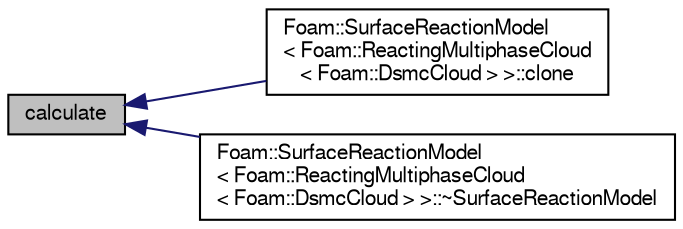 digraph "calculate"
{
  bgcolor="transparent";
  edge [fontname="FreeSans",fontsize="10",labelfontname="FreeSans",labelfontsize="10"];
  node [fontname="FreeSans",fontsize="10",shape=record];
  rankdir="LR";
  Node19 [label="calculate",height=0.2,width=0.4,color="black", fillcolor="grey75", style="filled", fontcolor="black"];
  Node19 -> Node20 [dir="back",color="midnightblue",fontsize="10",style="solid",fontname="FreeSans"];
  Node20 [label="Foam::SurfaceReactionModel\l\< Foam::ReactingMultiphaseCloud\l\< Foam::DsmcCloud \> \>::clone",height=0.2,width=0.4,color="black",URL="$a23822.html#a95a64b2a3c8105f645755a2c0c4d9881",tooltip="Construct and return a clone. "];
  Node19 -> Node21 [dir="back",color="midnightblue",fontsize="10",style="solid",fontname="FreeSans"];
  Node21 [label="Foam::SurfaceReactionModel\l\< Foam::ReactingMultiphaseCloud\l\< Foam::DsmcCloud \> \>::~SurfaceReactionModel",height=0.2,width=0.4,color="black",URL="$a23822.html#ac063f40f10fd1433a0c7a99ba84eaa2f",tooltip="Destructor. "];
}
